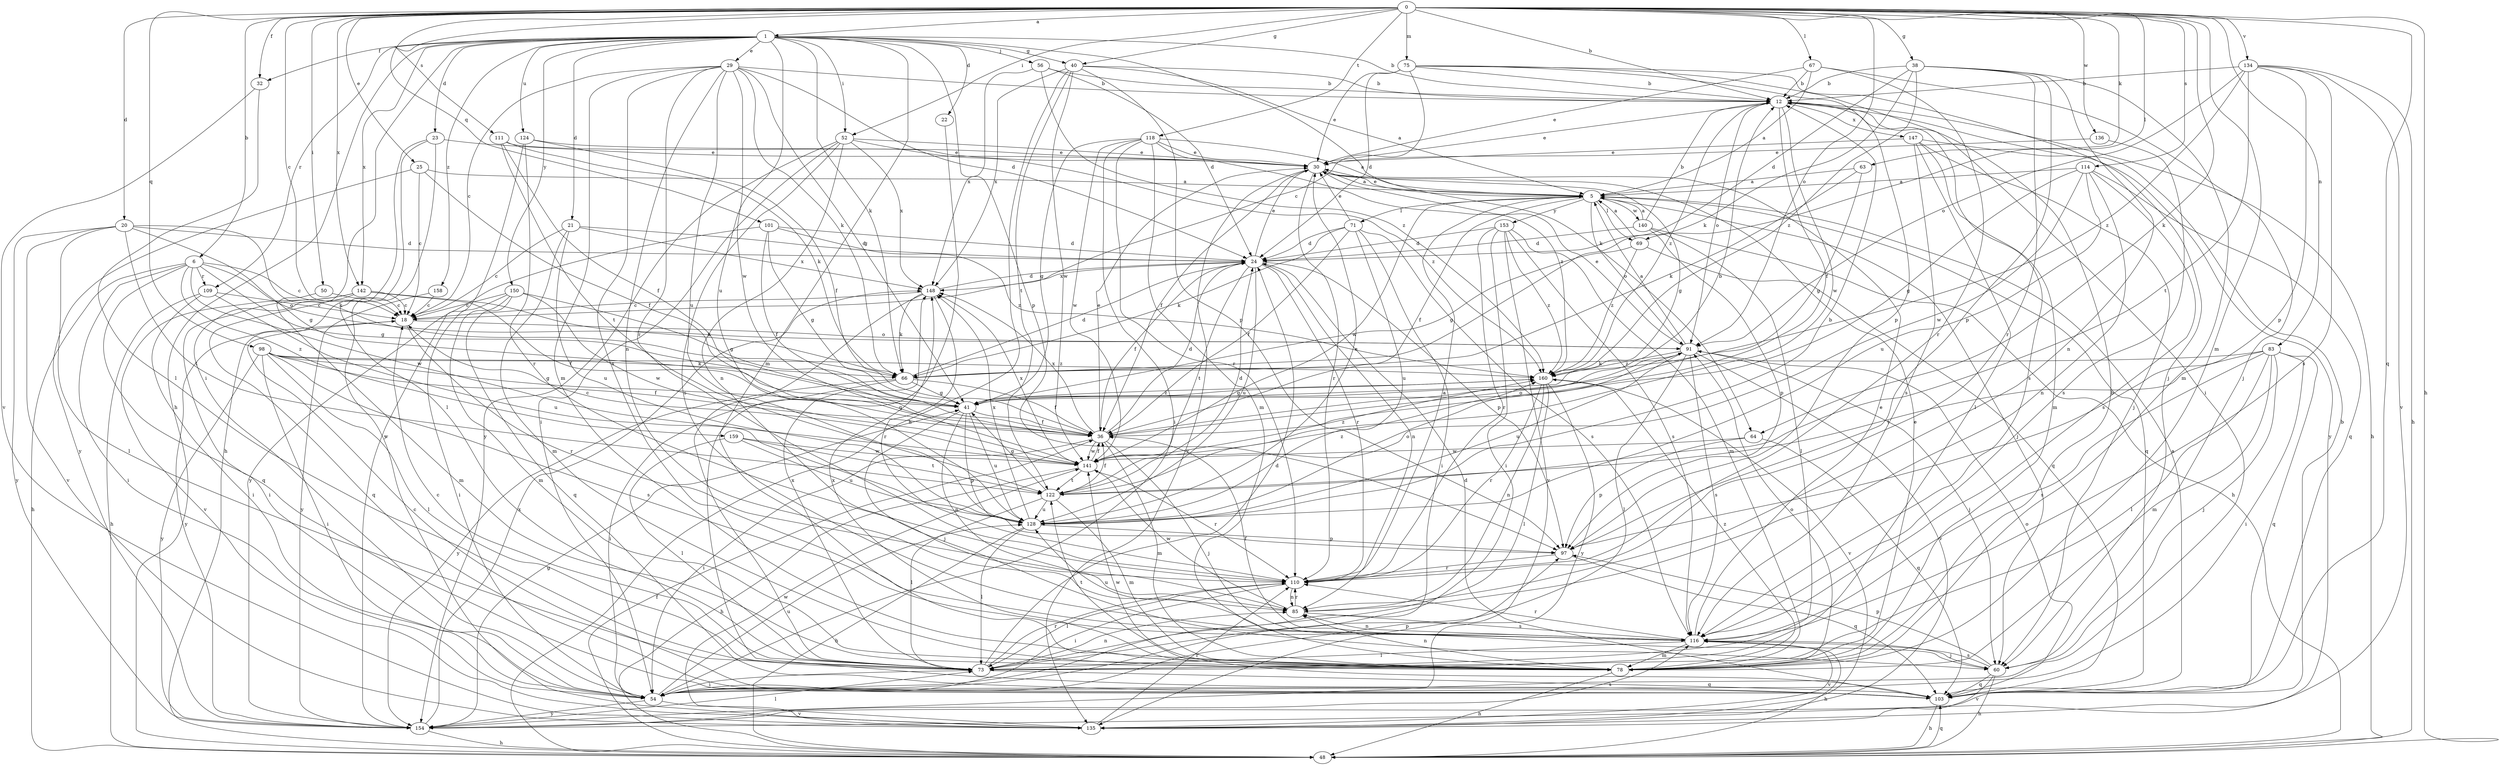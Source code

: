 strict digraph  {
0;
1;
5;
6;
12;
18;
20;
21;
22;
23;
24;
25;
29;
30;
32;
36;
38;
40;
41;
48;
50;
52;
54;
56;
60;
63;
64;
66;
67;
69;
71;
73;
75;
78;
83;
85;
91;
97;
98;
101;
103;
109;
110;
111;
114;
116;
118;
122;
124;
128;
134;
135;
136;
140;
141;
142;
147;
148;
150;
153;
154;
158;
159;
160;
0 -> 1  [label=a];
0 -> 6  [label=b];
0 -> 12  [label=b];
0 -> 18  [label=c];
0 -> 20  [label=d];
0 -> 25  [label=e];
0 -> 32  [label=f];
0 -> 38  [label=g];
0 -> 40  [label=g];
0 -> 48  [label=h];
0 -> 50  [label=i];
0 -> 52  [label=i];
0 -> 63  [label=k];
0 -> 64  [label=k];
0 -> 67  [label=l];
0 -> 69  [label=l];
0 -> 75  [label=m];
0 -> 78  [label=m];
0 -> 83  [label=n];
0 -> 91  [label=o];
0 -> 98  [label=q];
0 -> 101  [label=q];
0 -> 103  [label=q];
0 -> 111  [label=s];
0 -> 114  [label=s];
0 -> 118  [label=t];
0 -> 134  [label=v];
0 -> 136  [label=w];
0 -> 142  [label=x];
1 -> 12  [label=b];
1 -> 21  [label=d];
1 -> 22  [label=d];
1 -> 23  [label=d];
1 -> 29  [label=e];
1 -> 32  [label=f];
1 -> 40  [label=g];
1 -> 48  [label=h];
1 -> 52  [label=i];
1 -> 54  [label=i];
1 -> 56  [label=j];
1 -> 64  [label=k];
1 -> 66  [label=k];
1 -> 78  [label=m];
1 -> 97  [label=p];
1 -> 109  [label=r];
1 -> 124  [label=u];
1 -> 128  [label=u];
1 -> 142  [label=x];
1 -> 150  [label=y];
1 -> 158  [label=z];
5 -> 30  [label=e];
5 -> 36  [label=f];
5 -> 60  [label=j];
5 -> 69  [label=l];
5 -> 71  [label=l];
5 -> 91  [label=o];
5 -> 103  [label=q];
5 -> 140  [label=w];
5 -> 141  [label=w];
5 -> 153  [label=y];
6 -> 18  [label=c];
6 -> 41  [label=g];
6 -> 48  [label=h];
6 -> 54  [label=i];
6 -> 91  [label=o];
6 -> 103  [label=q];
6 -> 109  [label=r];
6 -> 141  [label=w];
6 -> 159  [label=z];
12 -> 30  [label=e];
12 -> 36  [label=f];
12 -> 48  [label=h];
12 -> 91  [label=o];
12 -> 116  [label=s];
12 -> 141  [label=w];
12 -> 147  [label=x];
12 -> 160  [label=z];
18 -> 91  [label=o];
18 -> 110  [label=r];
18 -> 154  [label=y];
20 -> 24  [label=d];
20 -> 41  [label=g];
20 -> 66  [label=k];
20 -> 73  [label=l];
20 -> 122  [label=t];
20 -> 135  [label=v];
20 -> 154  [label=y];
21 -> 18  [label=c];
21 -> 24  [label=d];
21 -> 78  [label=m];
21 -> 128  [label=u];
21 -> 148  [label=x];
22 -> 103  [label=q];
23 -> 30  [label=e];
23 -> 48  [label=h];
23 -> 73  [label=l];
23 -> 135  [label=v];
24 -> 30  [label=e];
24 -> 36  [label=f];
24 -> 85  [label=n];
24 -> 97  [label=p];
24 -> 110  [label=r];
24 -> 122  [label=t];
24 -> 128  [label=u];
24 -> 148  [label=x];
25 -> 5  [label=a];
25 -> 18  [label=c];
25 -> 36  [label=f];
25 -> 154  [label=y];
29 -> 12  [label=b];
29 -> 18  [label=c];
29 -> 24  [label=d];
29 -> 41  [label=g];
29 -> 66  [label=k];
29 -> 78  [label=m];
29 -> 85  [label=n];
29 -> 110  [label=r];
29 -> 116  [label=s];
29 -> 128  [label=u];
29 -> 141  [label=w];
30 -> 5  [label=a];
30 -> 36  [label=f];
30 -> 41  [label=g];
30 -> 110  [label=r];
30 -> 135  [label=v];
32 -> 73  [label=l];
32 -> 135  [label=v];
36 -> 12  [label=b];
36 -> 24  [label=d];
36 -> 30  [label=e];
36 -> 54  [label=i];
36 -> 60  [label=j];
36 -> 78  [label=m];
36 -> 91  [label=o];
36 -> 141  [label=w];
36 -> 148  [label=x];
38 -> 12  [label=b];
38 -> 24  [label=d];
38 -> 66  [label=k];
38 -> 78  [label=m];
38 -> 85  [label=n];
38 -> 97  [label=p];
38 -> 110  [label=r];
38 -> 160  [label=z];
40 -> 5  [label=a];
40 -> 12  [label=b];
40 -> 48  [label=h];
40 -> 97  [label=p];
40 -> 122  [label=t];
40 -> 141  [label=w];
40 -> 148  [label=x];
41 -> 36  [label=f];
41 -> 60  [label=j];
41 -> 85  [label=n];
41 -> 97  [label=p];
41 -> 128  [label=u];
41 -> 160  [label=z];
48 -> 36  [label=f];
48 -> 103  [label=q];
50 -> 18  [label=c];
50 -> 78  [label=m];
52 -> 30  [label=e];
52 -> 54  [label=i];
52 -> 85  [label=n];
52 -> 116  [label=s];
52 -> 148  [label=x];
52 -> 154  [label=y];
52 -> 160  [label=z];
54 -> 97  [label=p];
54 -> 128  [label=u];
54 -> 135  [label=v];
54 -> 154  [label=y];
56 -> 12  [label=b];
56 -> 24  [label=d];
56 -> 148  [label=x];
56 -> 160  [label=z];
60 -> 48  [label=h];
60 -> 97  [label=p];
60 -> 103  [label=q];
60 -> 116  [label=s];
60 -> 135  [label=v];
63 -> 5  [label=a];
63 -> 41  [label=g];
63 -> 66  [label=k];
64 -> 97  [label=p];
64 -> 103  [label=q];
64 -> 141  [label=w];
66 -> 24  [label=d];
66 -> 36  [label=f];
66 -> 41  [label=g];
66 -> 54  [label=i];
66 -> 154  [label=y];
67 -> 5  [label=a];
67 -> 12  [label=b];
67 -> 30  [label=e];
67 -> 60  [label=j];
67 -> 110  [label=r];
69 -> 5  [label=a];
69 -> 41  [label=g];
69 -> 103  [label=q];
69 -> 160  [label=z];
71 -> 24  [label=d];
71 -> 30  [label=e];
71 -> 36  [label=f];
71 -> 54  [label=i];
71 -> 66  [label=k];
71 -> 116  [label=s];
71 -> 128  [label=u];
73 -> 18  [label=c];
73 -> 24  [label=d];
73 -> 54  [label=i];
73 -> 85  [label=n];
73 -> 103  [label=q];
73 -> 110  [label=r];
73 -> 148  [label=x];
75 -> 12  [label=b];
75 -> 18  [label=c];
75 -> 24  [label=d];
75 -> 30  [label=e];
75 -> 54  [label=i];
75 -> 60  [label=j];
75 -> 97  [label=p];
78 -> 12  [label=b];
78 -> 30  [label=e];
78 -> 48  [label=h];
78 -> 85  [label=n];
78 -> 91  [label=o];
78 -> 122  [label=t];
78 -> 148  [label=x];
78 -> 160  [label=z];
83 -> 54  [label=i];
83 -> 60  [label=j];
83 -> 66  [label=k];
83 -> 73  [label=l];
83 -> 78  [label=m];
83 -> 103  [label=q];
83 -> 116  [label=s];
83 -> 122  [label=t];
85 -> 110  [label=r];
85 -> 116  [label=s];
85 -> 141  [label=w];
91 -> 5  [label=a];
91 -> 30  [label=e];
91 -> 60  [label=j];
91 -> 73  [label=l];
91 -> 116  [label=s];
91 -> 128  [label=u];
91 -> 135  [label=v];
91 -> 160  [label=z];
97 -> 103  [label=q];
97 -> 110  [label=r];
98 -> 36  [label=f];
98 -> 41  [label=g];
98 -> 54  [label=i];
98 -> 66  [label=k];
98 -> 73  [label=l];
98 -> 116  [label=s];
98 -> 154  [label=y];
98 -> 160  [label=z];
101 -> 24  [label=d];
101 -> 36  [label=f];
101 -> 41  [label=g];
101 -> 154  [label=y];
101 -> 160  [label=z];
103 -> 5  [label=a];
103 -> 18  [label=c];
103 -> 24  [label=d];
103 -> 48  [label=h];
103 -> 91  [label=o];
103 -> 141  [label=w];
109 -> 18  [label=c];
109 -> 48  [label=h];
109 -> 54  [label=i];
109 -> 128  [label=u];
110 -> 5  [label=a];
110 -> 54  [label=i];
110 -> 73  [label=l];
110 -> 85  [label=n];
111 -> 30  [label=e];
111 -> 36  [label=f];
111 -> 66  [label=k];
111 -> 122  [label=t];
114 -> 5  [label=a];
114 -> 41  [label=g];
114 -> 85  [label=n];
114 -> 103  [label=q];
114 -> 116  [label=s];
114 -> 128  [label=u];
114 -> 141  [label=w];
116 -> 30  [label=e];
116 -> 36  [label=f];
116 -> 48  [label=h];
116 -> 60  [label=j];
116 -> 73  [label=l];
116 -> 78  [label=m];
116 -> 85  [label=n];
116 -> 110  [label=r];
116 -> 128  [label=u];
116 -> 135  [label=v];
118 -> 5  [label=a];
118 -> 30  [label=e];
118 -> 41  [label=g];
118 -> 54  [label=i];
118 -> 78  [label=m];
118 -> 110  [label=r];
118 -> 141  [label=w];
118 -> 160  [label=z];
122 -> 24  [label=d];
122 -> 36  [label=f];
122 -> 41  [label=g];
122 -> 73  [label=l];
122 -> 78  [label=m];
122 -> 128  [label=u];
122 -> 160  [label=z];
124 -> 30  [label=e];
124 -> 36  [label=f];
124 -> 110  [label=r];
124 -> 154  [label=y];
128 -> 12  [label=b];
128 -> 30  [label=e];
128 -> 48  [label=h];
128 -> 73  [label=l];
128 -> 91  [label=o];
128 -> 97  [label=p];
128 -> 148  [label=x];
134 -> 12  [label=b];
134 -> 48  [label=h];
134 -> 91  [label=o];
134 -> 97  [label=p];
134 -> 116  [label=s];
134 -> 122  [label=t];
134 -> 135  [label=v];
134 -> 160  [label=z];
135 -> 110  [label=r];
135 -> 141  [label=w];
136 -> 30  [label=e];
136 -> 116  [label=s];
140 -> 5  [label=a];
140 -> 12  [label=b];
140 -> 24  [label=d];
140 -> 48  [label=h];
140 -> 73  [label=l];
140 -> 97  [label=p];
141 -> 18  [label=c];
141 -> 36  [label=f];
141 -> 48  [label=h];
141 -> 110  [label=r];
141 -> 122  [label=t];
141 -> 148  [label=x];
141 -> 160  [label=z];
142 -> 18  [label=c];
142 -> 36  [label=f];
142 -> 54  [label=i];
142 -> 66  [label=k];
142 -> 103  [label=q];
142 -> 135  [label=v];
147 -> 30  [label=e];
147 -> 60  [label=j];
147 -> 73  [label=l];
147 -> 78  [label=m];
147 -> 116  [label=s];
147 -> 154  [label=y];
148 -> 18  [label=c];
148 -> 24  [label=d];
148 -> 66  [label=k];
148 -> 73  [label=l];
148 -> 110  [label=r];
150 -> 18  [label=c];
150 -> 41  [label=g];
150 -> 54  [label=i];
150 -> 78  [label=m];
150 -> 103  [label=q];
150 -> 141  [label=w];
153 -> 24  [label=d];
153 -> 54  [label=i];
153 -> 78  [label=m];
153 -> 110  [label=r];
153 -> 116  [label=s];
153 -> 135  [label=v];
153 -> 160  [label=z];
154 -> 12  [label=b];
154 -> 41  [label=g];
154 -> 48  [label=h];
154 -> 73  [label=l];
154 -> 116  [label=s];
154 -> 148  [label=x];
158 -> 18  [label=c];
158 -> 154  [label=y];
159 -> 73  [label=l];
159 -> 122  [label=t];
159 -> 128  [label=u];
159 -> 141  [label=w];
160 -> 41  [label=g];
160 -> 73  [label=l];
160 -> 85  [label=n];
160 -> 110  [label=r];
160 -> 135  [label=v];
160 -> 154  [label=y];
}
